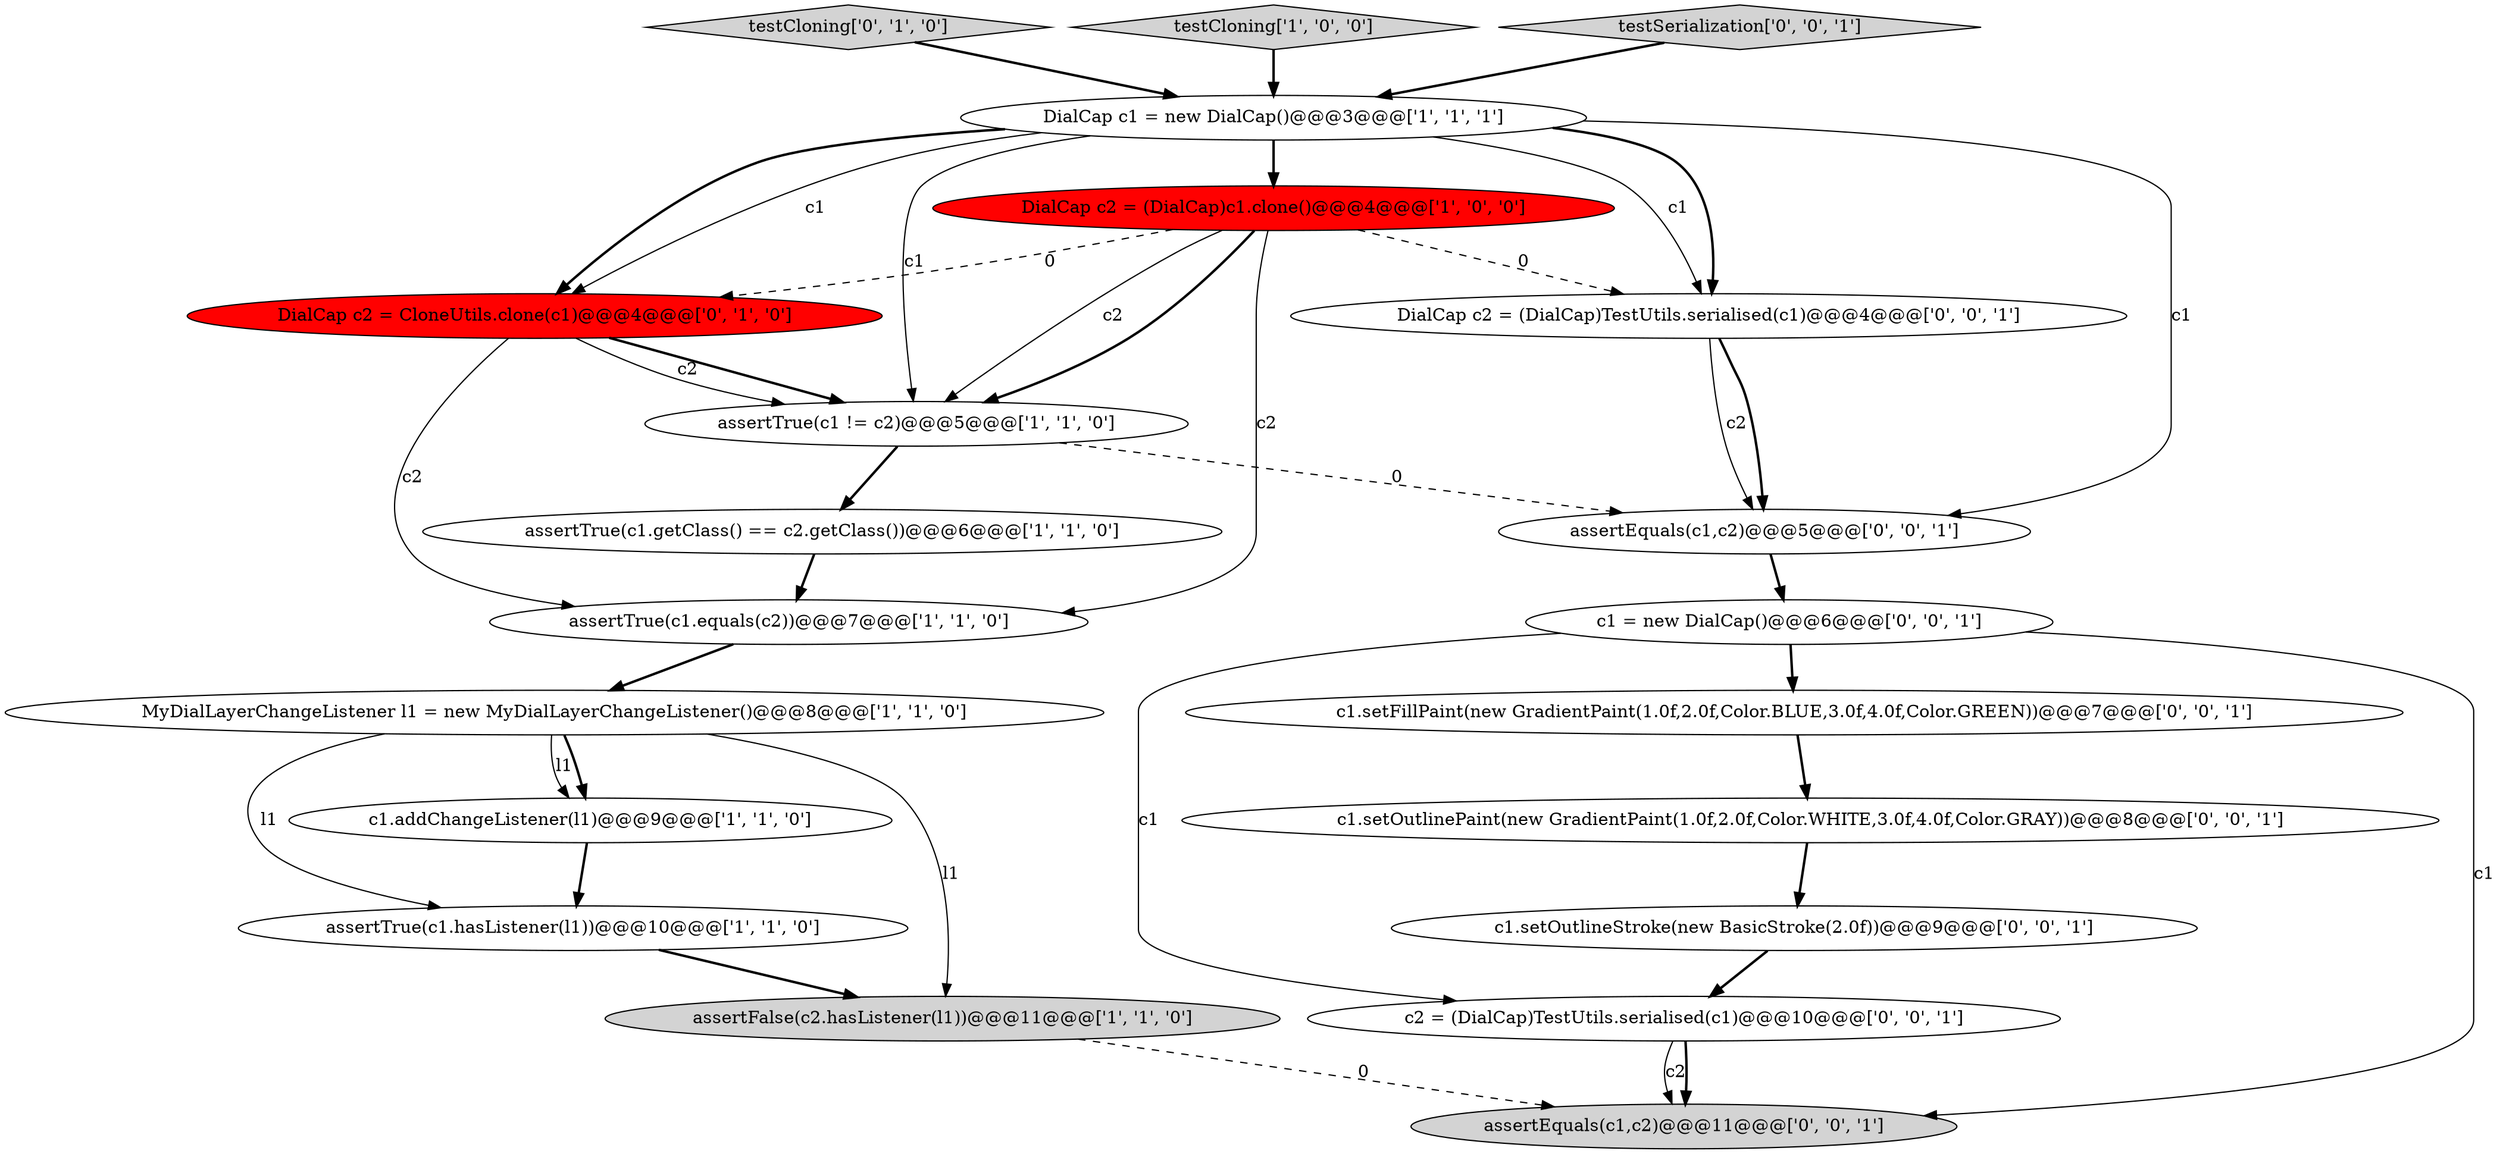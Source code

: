 digraph {
19 [style = filled, label = "c1.setOutlineStroke(new BasicStroke(2.0f))@@@9@@@['0', '0', '1']", fillcolor = white, shape = ellipse image = "AAA0AAABBB3BBB"];
2 [style = filled, label = "MyDialLayerChangeListener l1 = new MyDialLayerChangeListener()@@@8@@@['1', '1', '0']", fillcolor = white, shape = ellipse image = "AAA0AAABBB1BBB"];
0 [style = filled, label = "assertFalse(c2.hasListener(l1))@@@11@@@['1', '1', '0']", fillcolor = lightgray, shape = ellipse image = "AAA0AAABBB1BBB"];
4 [style = filled, label = "assertTrue(c1.equals(c2))@@@7@@@['1', '1', '0']", fillcolor = white, shape = ellipse image = "AAA0AAABBB1BBB"];
13 [style = filled, label = "c1 = new DialCap()@@@6@@@['0', '0', '1']", fillcolor = white, shape = ellipse image = "AAA0AAABBB3BBB"];
12 [style = filled, label = "assertEquals(c1,c2)@@@11@@@['0', '0', '1']", fillcolor = lightgray, shape = ellipse image = "AAA0AAABBB3BBB"];
8 [style = filled, label = "assertTrue(c1.hasListener(l1))@@@10@@@['1', '1', '0']", fillcolor = white, shape = ellipse image = "AAA0AAABBB1BBB"];
10 [style = filled, label = "testCloning['0', '1', '0']", fillcolor = lightgray, shape = diamond image = "AAA0AAABBB2BBB"];
9 [style = filled, label = "testCloning['1', '0', '0']", fillcolor = lightgray, shape = diamond image = "AAA0AAABBB1BBB"];
20 [style = filled, label = "DialCap c2 = (DialCap)TestUtils.serialised(c1)@@@4@@@['0', '0', '1']", fillcolor = white, shape = ellipse image = "AAA0AAABBB3BBB"];
3 [style = filled, label = "assertTrue(c1.getClass() == c2.getClass())@@@6@@@['1', '1', '0']", fillcolor = white, shape = ellipse image = "AAA0AAABBB1BBB"];
18 [style = filled, label = "c1.setOutlinePaint(new GradientPaint(1.0f,2.0f,Color.WHITE,3.0f,4.0f,Color.GRAY))@@@8@@@['0', '0', '1']", fillcolor = white, shape = ellipse image = "AAA0AAABBB3BBB"];
17 [style = filled, label = "testSerialization['0', '0', '1']", fillcolor = lightgray, shape = diamond image = "AAA0AAABBB3BBB"];
1 [style = filled, label = "assertTrue(c1 != c2)@@@5@@@['1', '1', '0']", fillcolor = white, shape = ellipse image = "AAA0AAABBB1BBB"];
5 [style = filled, label = "c1.addChangeListener(l1)@@@9@@@['1', '1', '0']", fillcolor = white, shape = ellipse image = "AAA0AAABBB1BBB"];
6 [style = filled, label = "DialCap c2 = (DialCap)c1.clone()@@@4@@@['1', '0', '0']", fillcolor = red, shape = ellipse image = "AAA1AAABBB1BBB"];
16 [style = filled, label = "c2 = (DialCap)TestUtils.serialised(c1)@@@10@@@['0', '0', '1']", fillcolor = white, shape = ellipse image = "AAA0AAABBB3BBB"];
11 [style = filled, label = "DialCap c2 = CloneUtils.clone(c1)@@@4@@@['0', '1', '0']", fillcolor = red, shape = ellipse image = "AAA1AAABBB2BBB"];
7 [style = filled, label = "DialCap c1 = new DialCap()@@@3@@@['1', '1', '1']", fillcolor = white, shape = ellipse image = "AAA0AAABBB1BBB"];
14 [style = filled, label = "c1.setFillPaint(new GradientPaint(1.0f,2.0f,Color.BLUE,3.0f,4.0f,Color.GREEN))@@@7@@@['0', '0', '1']", fillcolor = white, shape = ellipse image = "AAA0AAABBB3BBB"];
15 [style = filled, label = "assertEquals(c1,c2)@@@5@@@['0', '0', '1']", fillcolor = white, shape = ellipse image = "AAA0AAABBB3BBB"];
11->4 [style = solid, label="c2"];
5->8 [style = bold, label=""];
15->13 [style = bold, label=""];
7->11 [style = bold, label=""];
2->5 [style = solid, label="l1"];
13->12 [style = solid, label="c1"];
11->1 [style = bold, label=""];
6->20 [style = dashed, label="0"];
1->15 [style = dashed, label="0"];
6->11 [style = dashed, label="0"];
1->3 [style = bold, label=""];
18->19 [style = bold, label=""];
20->15 [style = solid, label="c2"];
4->2 [style = bold, label=""];
7->20 [style = bold, label=""];
16->12 [style = solid, label="c2"];
0->12 [style = dashed, label="0"];
9->7 [style = bold, label=""];
3->4 [style = bold, label=""];
10->7 [style = bold, label=""];
6->1 [style = solid, label="c2"];
7->15 [style = solid, label="c1"];
19->16 [style = bold, label=""];
8->0 [style = bold, label=""];
17->7 [style = bold, label=""];
7->11 [style = solid, label="c1"];
6->1 [style = bold, label=""];
13->16 [style = solid, label="c1"];
7->1 [style = solid, label="c1"];
2->8 [style = solid, label="l1"];
11->1 [style = solid, label="c2"];
7->6 [style = bold, label=""];
2->0 [style = solid, label="l1"];
6->4 [style = solid, label="c2"];
14->18 [style = bold, label=""];
20->15 [style = bold, label=""];
13->14 [style = bold, label=""];
16->12 [style = bold, label=""];
7->20 [style = solid, label="c1"];
2->5 [style = bold, label=""];
}
